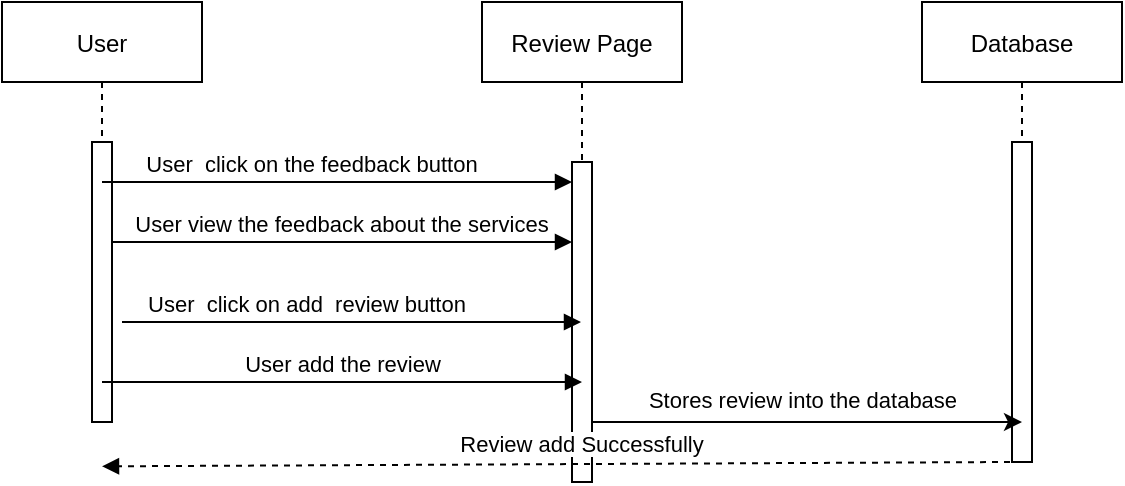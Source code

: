 <mxfile version="20.6.0" type="device"><diagram id="YKK_Ii2XvhVOG6u7sLlw" name="Page-1"><mxGraphModel dx="868" dy="425" grid="1" gridSize="10" guides="1" tooltips="1" connect="1" arrows="1" fold="1" page="1" pageScale="1" pageWidth="850" pageHeight="1100" math="0" shadow="0"><root><mxCell id="0"/><mxCell id="1" parent="0"/><mxCell id="YmJcuacpGLiRVb0c8U5s-1" value="User" style="shape=umlLifeline;perimeter=lifelinePerimeter;container=1;collapsible=0;recursiveResize=0;rounded=0;shadow=0;strokeWidth=1;" vertex="1" parent="1"><mxGeometry x="60" y="80" width="100" height="210" as="geometry"/></mxCell><mxCell id="YmJcuacpGLiRVb0c8U5s-2" value="" style="points=[];perimeter=orthogonalPerimeter;rounded=0;shadow=0;strokeWidth=1;" vertex="1" parent="YmJcuacpGLiRVb0c8U5s-1"><mxGeometry x="45" y="70" width="10" height="140" as="geometry"/></mxCell><mxCell id="YmJcuacpGLiRVb0c8U5s-3" value="Review Page" style="shape=umlLifeline;perimeter=lifelinePerimeter;container=1;collapsible=0;recursiveResize=0;rounded=0;shadow=0;strokeWidth=1;" vertex="1" parent="1"><mxGeometry x="300" y="80" width="100" height="240" as="geometry"/></mxCell><mxCell id="YmJcuacpGLiRVb0c8U5s-4" value="" style="points=[];perimeter=orthogonalPerimeter;rounded=0;shadow=0;strokeWidth=1;" vertex="1" parent="YmJcuacpGLiRVb0c8U5s-3"><mxGeometry x="45" y="80" width="10" height="160" as="geometry"/></mxCell><mxCell id="YmJcuacpGLiRVb0c8U5s-6" value="User view the feedback about the services" style="verticalAlign=bottom;endArrow=block;shadow=0;strokeWidth=1;entryX=0;entryY=0.25;entryDx=0;entryDy=0;entryPerimeter=0;" edge="1" parent="1" source="YmJcuacpGLiRVb0c8U5s-2" target="YmJcuacpGLiRVb0c8U5s-4"><mxGeometry relative="1" as="geometry"><mxPoint x="275" y="160" as="sourcePoint"/><mxPoint as="offset"/></mxGeometry></mxCell><mxCell id="YmJcuacpGLiRVb0c8U5s-8" value="Database" style="shape=umlLifeline;perimeter=lifelinePerimeter;container=1;collapsible=0;recursiveResize=0;rounded=0;shadow=0;strokeWidth=1;" vertex="1" parent="1"><mxGeometry x="520" y="80" width="100" height="230" as="geometry"/></mxCell><mxCell id="YmJcuacpGLiRVb0c8U5s-9" value="" style="points=[];perimeter=orthogonalPerimeter;rounded=0;shadow=0;strokeWidth=1;" vertex="1" parent="YmJcuacpGLiRVb0c8U5s-8"><mxGeometry x="45" y="70" width="10" height="160" as="geometry"/></mxCell><mxCell id="YmJcuacpGLiRVb0c8U5s-12" value="User add the review" style="verticalAlign=bottom;endArrow=none;shadow=0;strokeWidth=1;startArrow=block;startFill=1;endFill=0;" edge="1" parent="1"><mxGeometry x="-0.004" relative="1" as="geometry"><mxPoint x="350" y="270" as="sourcePoint"/><mxPoint x="110" y="270" as="targetPoint"/><Array as="points"/><mxPoint as="offset"/></mxGeometry></mxCell><mxCell id="YmJcuacpGLiRVb0c8U5s-10" value="Stores review into the database" style="verticalAlign=bottom;endArrow=none;endSize=8;shadow=0;strokeWidth=1;endFill=0;startArrow=classic;startFill=1;" edge="1" parent="1" target="YmJcuacpGLiRVb0c8U5s-4"><mxGeometry x="0.026" y="-2" relative="1" as="geometry"><mxPoint x="345" y="300" as="targetPoint"/><mxPoint x="570" y="290" as="sourcePoint"/><mxPoint x="1" as="offset"/></mxGeometry></mxCell><mxCell id="YmJcuacpGLiRVb0c8U5s-5" value="Review add Successfully" style="verticalAlign=bottom;endArrow=block;shadow=0;strokeWidth=1;dashed=1;exitX=0.5;exitY=0.31;exitDx=0;exitDy=0;exitPerimeter=0;entryX=1.1;entryY=0.297;entryDx=0;entryDy=0;entryPerimeter=0;" edge="1" parent="1"><mxGeometry x="-0.057" y="-1" relative="1" as="geometry"><mxPoint x="564" y="310.0" as="sourcePoint"/><mxPoint x="110" y="312.17" as="targetPoint"/><Array as="points"/><mxPoint as="offset"/></mxGeometry></mxCell><mxCell id="YmJcuacpGLiRVb0c8U5s-14" value="User  click on the feedback button" style="verticalAlign=bottom;endArrow=none;shadow=0;strokeWidth=1;startArrow=block;startFill=1;endFill=0;" edge="1" parent="1"><mxGeometry x="0.106" relative="1" as="geometry"><mxPoint x="345" y="170" as="sourcePoint"/><mxPoint x="110" y="170" as="targetPoint"/><Array as="points"><mxPoint x="315" y="170"/></Array><mxPoint as="offset"/></mxGeometry></mxCell><mxCell id="YmJcuacpGLiRVb0c8U5s-15" value="User  click on add  review button" style="verticalAlign=bottom;endArrow=none;shadow=0;strokeWidth=1;startArrow=block;startFill=1;endFill=0;" edge="1" parent="1" source="YmJcuacpGLiRVb0c8U5s-3"><mxGeometry x="0.192" relative="1" as="geometry"><mxPoint x="345" y="220" as="sourcePoint"/><mxPoint x="120" y="240" as="targetPoint"/><Array as="points"><mxPoint x="315" y="240"/></Array><mxPoint as="offset"/></mxGeometry></mxCell></root></mxGraphModel></diagram></mxfile>
